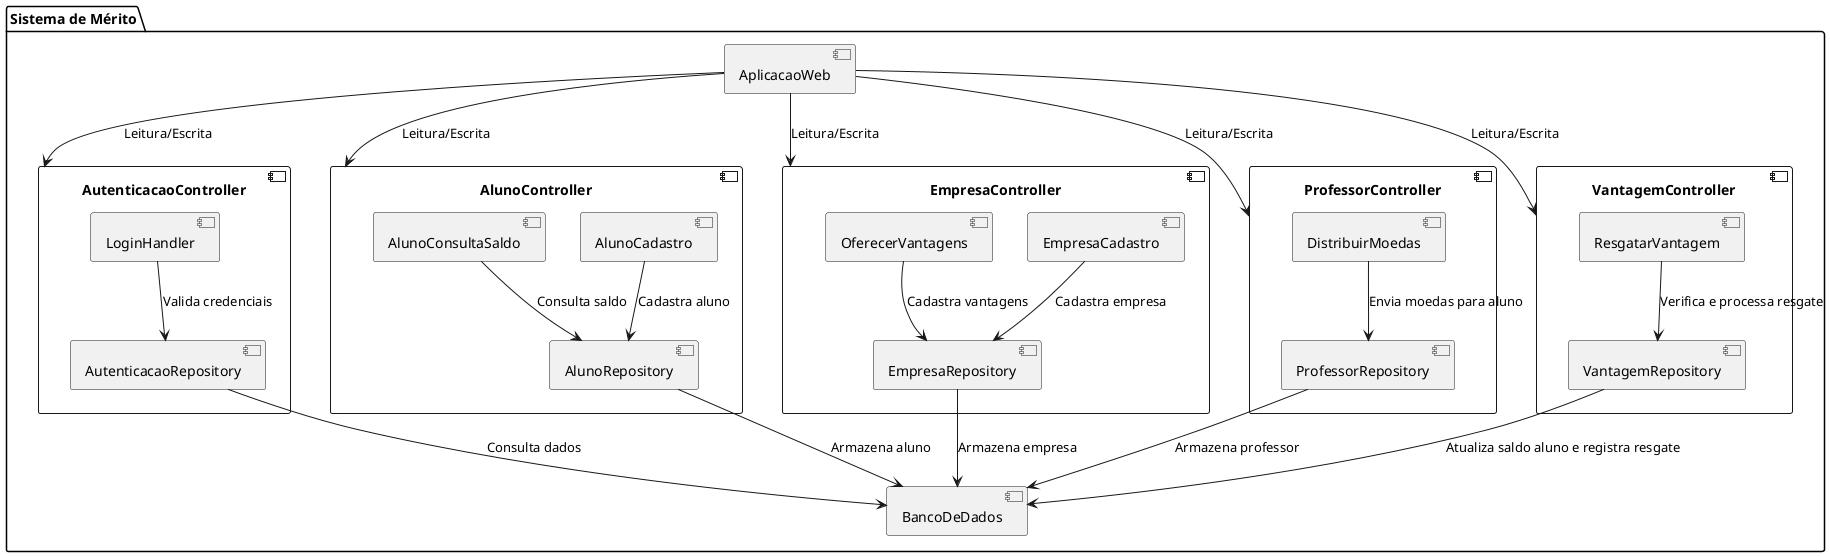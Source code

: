 @startuml

package "Sistema de Mérito" {

  [AplicacaoWeb] --> [AutenticacaoController] : "Leitura/Escrita"
  [AplicacaoWeb] --> [AlunoController] : "Leitura/Escrita"
  [AplicacaoWeb] --> [EmpresaController] : "Leitura/Escrita"
  [AplicacaoWeb] --> [ProfessorController] : "Leitura/Escrita"
  [AplicacaoWeb] --> [VantagemController] : "Leitura/Escrita"
  [BancoDeDados]

  component "AutenticacaoController" {
    [LoginHandler] --> [AutenticacaoRepository] : "Valida credenciais"
    [AutenticacaoRepository] --> [BancoDeDados] : "Consulta dados"
  }

  component "AlunoController" {
    [AlunoCadastro] --> [AlunoRepository] : "Cadastra aluno"
    [AlunoRepository] --> [BancoDeDados] : "Armazena aluno"
    [AlunoConsultaSaldo] --> [AlunoRepository] : "Consulta saldo"
  }

  component "ProfessorController" {
    [ProfessorRepository] --> [BancoDeDados] : "Armazena professor"
    [DistribuirMoedas] --> [ProfessorRepository] : "Envia moedas para aluno"
  }

  component "EmpresaController" {
    [EmpresaCadastro] --> [EmpresaRepository] : "Cadastra empresa"
    [EmpresaRepository] --> [BancoDeDados] : "Armazena empresa"
    [OferecerVantagens] --> [EmpresaRepository] : "Cadastra vantagens"
  }

  component "VantagemController" {
    [ResgatarVantagem] --> [VantagemRepository] : "Verifica e processa resgate"
    [VantagemRepository] --> [BancoDeDados] : "Atualiza saldo aluno e registra resgate"
  }
  
}

@enduml

